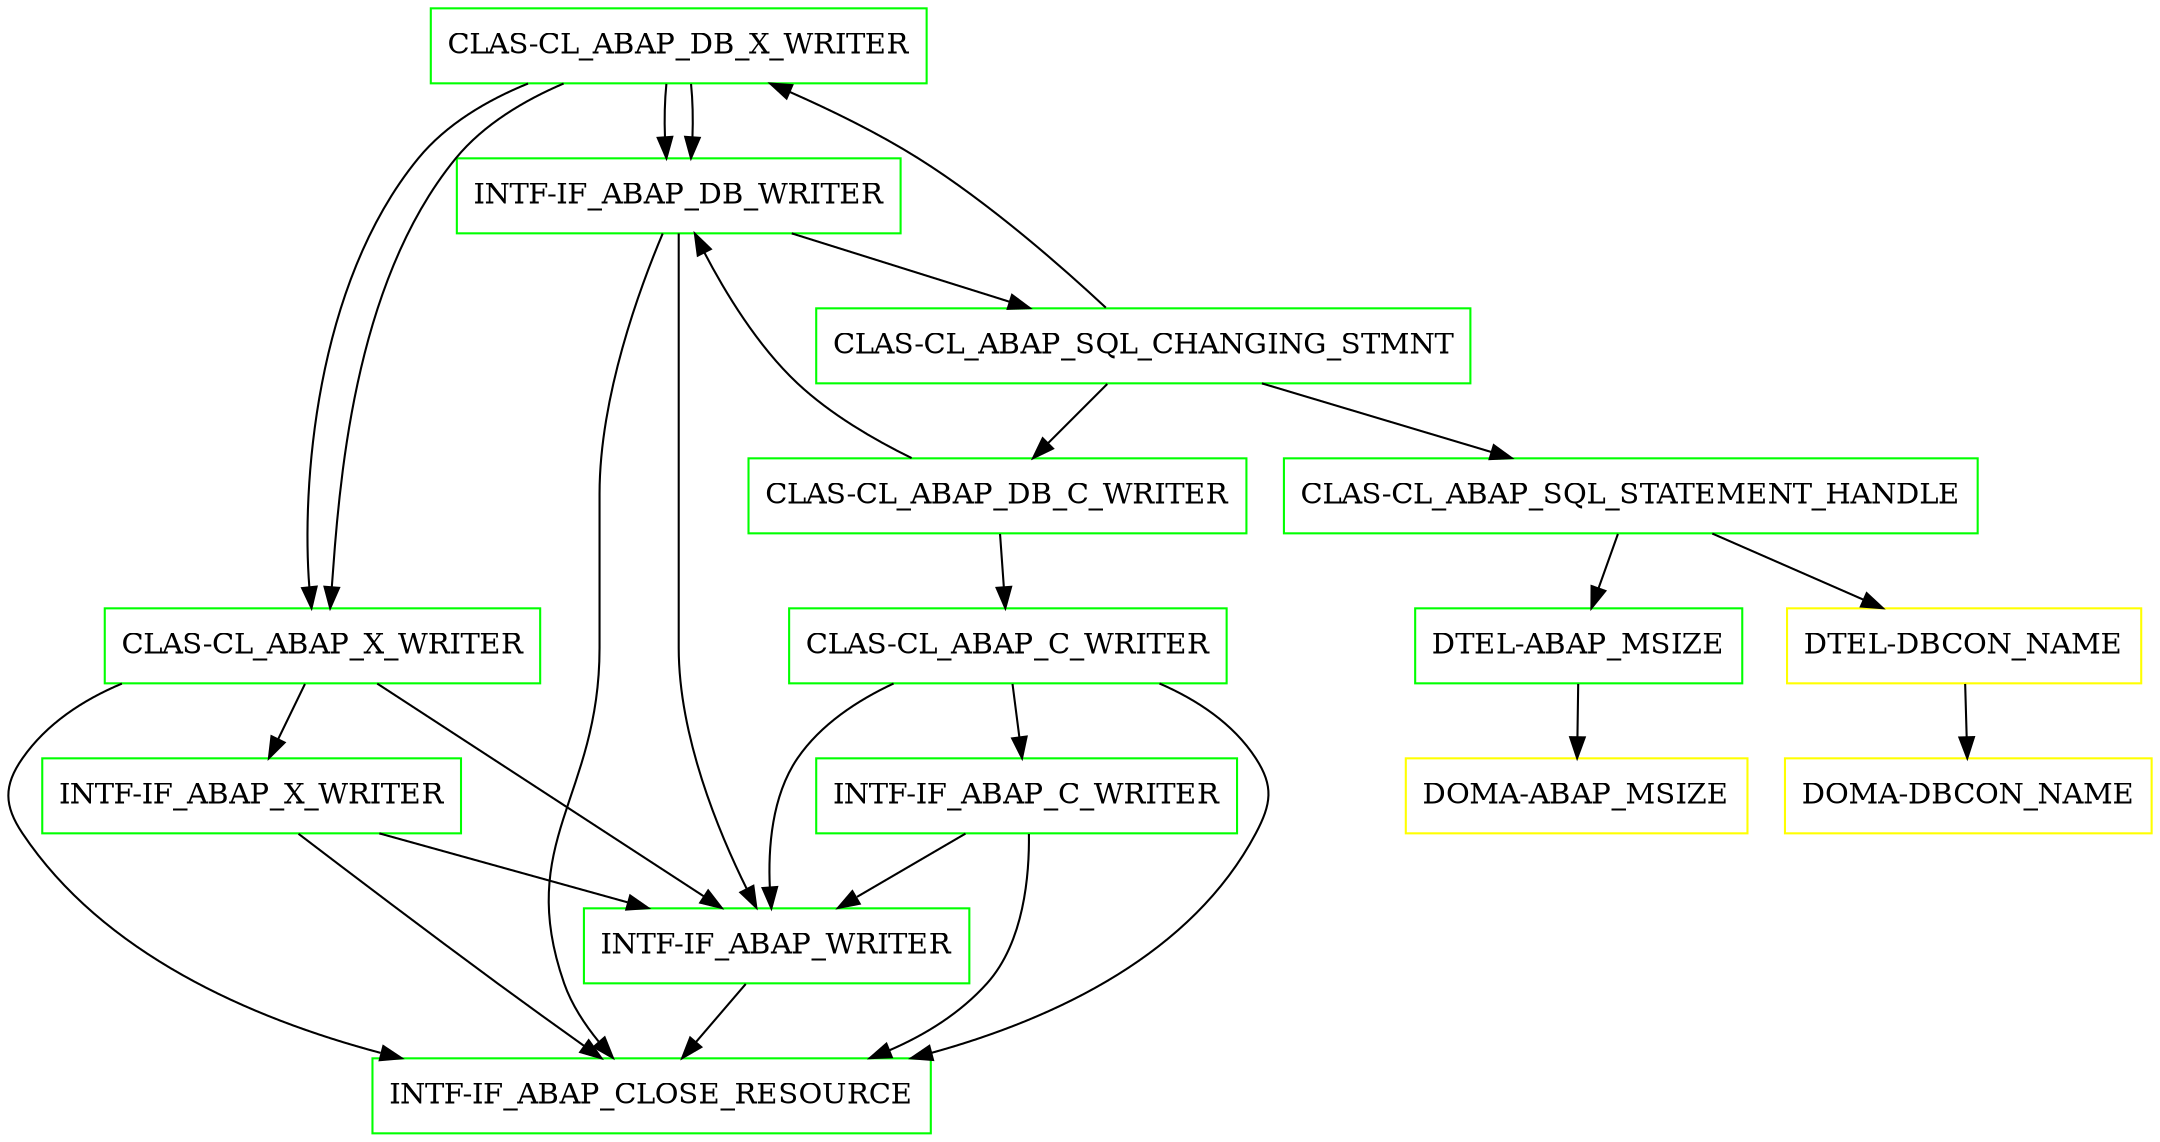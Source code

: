 digraph G {
  "CLAS-CL_ABAP_DB_X_WRITER" [shape=box,color=green];
  "INTF-IF_ABAP_DB_WRITER" [shape=box,color=green,URL="./INTF_IF_ABAP_DB_WRITER.html"];
  "CLAS-CL_ABAP_SQL_CHANGING_STMNT" [shape=box,color=green,URL="./CLAS_CL_ABAP_SQL_CHANGING_STMNT.html"];
  "CLAS-CL_ABAP_DB_X_WRITER" [shape=box,color=green,URL="./CLAS_CL_ABAP_DB_X_WRITER.html"];
  "CLAS-CL_ABAP_X_WRITER" [shape=box,color=green,URL="./CLAS_CL_ABAP_X_WRITER.html"];
  "INTF-IF_ABAP_X_WRITER" [shape=box,color=green,URL="./INTF_IF_ABAP_X_WRITER.html"];
  "INTF-IF_ABAP_WRITER" [shape=box,color=green,URL="./INTF_IF_ABAP_WRITER.html"];
  "INTF-IF_ABAP_CLOSE_RESOURCE" [shape=box,color=green,URL="./INTF_IF_ABAP_CLOSE_RESOURCE.html"];
  "CLAS-CL_ABAP_DB_C_WRITER" [shape=box,color=green,URL="./CLAS_CL_ABAP_DB_C_WRITER.html"];
  "CLAS-CL_ABAP_C_WRITER" [shape=box,color=green,URL="./CLAS_CL_ABAP_C_WRITER.html"];
  "INTF-IF_ABAP_C_WRITER" [shape=box,color=green,URL="./INTF_IF_ABAP_C_WRITER.html"];
  "CLAS-CL_ABAP_SQL_STATEMENT_HANDLE" [shape=box,color=green,URL="./CLAS_CL_ABAP_SQL_STATEMENT_HANDLE.html"];
  "DTEL-ABAP_MSIZE" [shape=box,color=green,URL="./DTEL_ABAP_MSIZE.html"];
  "DOMA-ABAP_MSIZE" [shape=box,color=yellow,URL="./DOMA_ABAP_MSIZE.html"];
  "DTEL-DBCON_NAME" [shape=box,color=yellow,URL="./DTEL_DBCON_NAME.html"];
  "DOMA-DBCON_NAME" [shape=box,color=yellow,URL="./DOMA_DBCON_NAME.html"];
  "CLAS-CL_ABAP_DB_X_WRITER" -> "CLAS-CL_ABAP_X_WRITER";
  "CLAS-CL_ABAP_DB_X_WRITER" -> "INTF-IF_ABAP_DB_WRITER";
  "INTF-IF_ABAP_DB_WRITER" -> "INTF-IF_ABAP_CLOSE_RESOURCE";
  "INTF-IF_ABAP_DB_WRITER" -> "INTF-IF_ABAP_WRITER";
  "INTF-IF_ABAP_DB_WRITER" -> "CLAS-CL_ABAP_SQL_CHANGING_STMNT";
  "CLAS-CL_ABAP_SQL_CHANGING_STMNT" -> "CLAS-CL_ABAP_SQL_STATEMENT_HANDLE";
  "CLAS-CL_ABAP_SQL_CHANGING_STMNT" -> "CLAS-CL_ABAP_DB_C_WRITER";
  "CLAS-CL_ABAP_SQL_CHANGING_STMNT" -> "CLAS-CL_ABAP_DB_X_WRITER";
  "CLAS-CL_ABAP_DB_X_WRITER" -> "CLAS-CL_ABAP_X_WRITER";
  "CLAS-CL_ABAP_DB_X_WRITER" -> "INTF-IF_ABAP_DB_WRITER";
  "CLAS-CL_ABAP_X_WRITER" -> "INTF-IF_ABAP_CLOSE_RESOURCE";
  "CLAS-CL_ABAP_X_WRITER" -> "INTF-IF_ABAP_WRITER";
  "CLAS-CL_ABAP_X_WRITER" -> "INTF-IF_ABAP_X_WRITER";
  "INTF-IF_ABAP_X_WRITER" -> "INTF-IF_ABAP_CLOSE_RESOURCE";
  "INTF-IF_ABAP_X_WRITER" -> "INTF-IF_ABAP_WRITER";
  "INTF-IF_ABAP_WRITER" -> "INTF-IF_ABAP_CLOSE_RESOURCE";
  "CLAS-CL_ABAP_DB_C_WRITER" -> "CLAS-CL_ABAP_C_WRITER";
  "CLAS-CL_ABAP_DB_C_WRITER" -> "INTF-IF_ABAP_DB_WRITER";
  "CLAS-CL_ABAP_C_WRITER" -> "INTF-IF_ABAP_C_WRITER";
  "CLAS-CL_ABAP_C_WRITER" -> "INTF-IF_ABAP_CLOSE_RESOURCE";
  "CLAS-CL_ABAP_C_WRITER" -> "INTF-IF_ABAP_WRITER";
  "INTF-IF_ABAP_C_WRITER" -> "INTF-IF_ABAP_CLOSE_RESOURCE";
  "INTF-IF_ABAP_C_WRITER" -> "INTF-IF_ABAP_WRITER";
  "CLAS-CL_ABAP_SQL_STATEMENT_HANDLE" -> "DTEL-DBCON_NAME";
  "CLAS-CL_ABAP_SQL_STATEMENT_HANDLE" -> "DTEL-ABAP_MSIZE";
  "DTEL-ABAP_MSIZE" -> "DOMA-ABAP_MSIZE";
  "DTEL-DBCON_NAME" -> "DOMA-DBCON_NAME";
}
